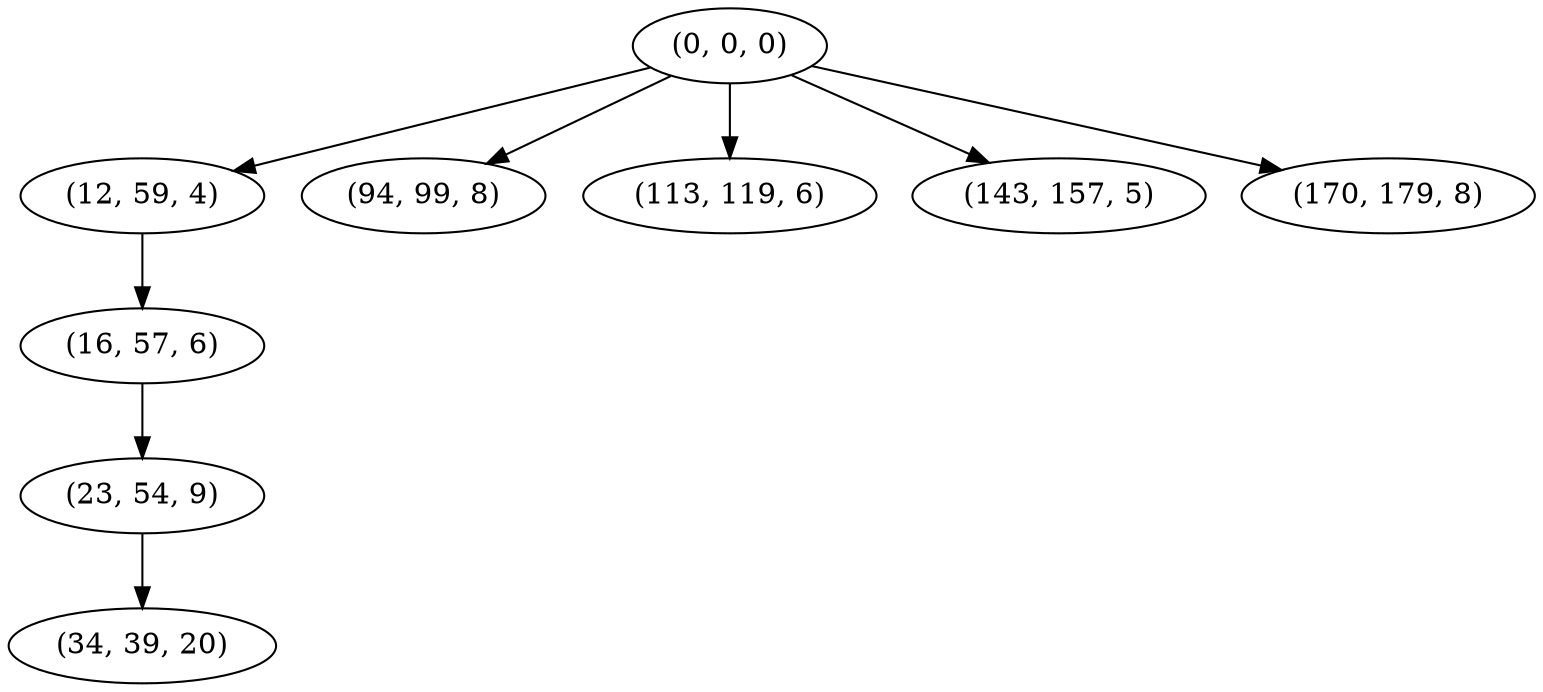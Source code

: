 digraph tree {
    "(0, 0, 0)";
    "(12, 59, 4)";
    "(16, 57, 6)";
    "(23, 54, 9)";
    "(34, 39, 20)";
    "(94, 99, 8)";
    "(113, 119, 6)";
    "(143, 157, 5)";
    "(170, 179, 8)";
    "(0, 0, 0)" -> "(12, 59, 4)";
    "(0, 0, 0)" -> "(94, 99, 8)";
    "(0, 0, 0)" -> "(113, 119, 6)";
    "(0, 0, 0)" -> "(143, 157, 5)";
    "(0, 0, 0)" -> "(170, 179, 8)";
    "(12, 59, 4)" -> "(16, 57, 6)";
    "(16, 57, 6)" -> "(23, 54, 9)";
    "(23, 54, 9)" -> "(34, 39, 20)";
}
